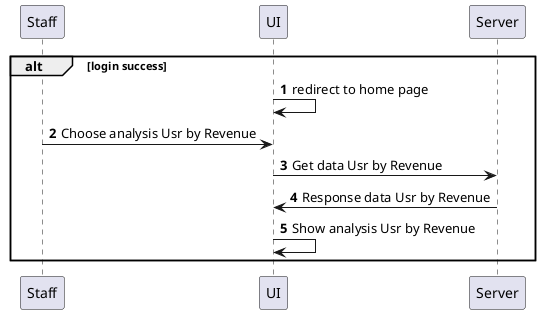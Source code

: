 @startuml
autonumber
' Define participants
participant Staff
participant UI
participant Server

' Define objects
alt login success
    UI -> UI: redirect to home page
    Staff -> UI: Choose analysis Usr by Revenue
    UI -> Server: Get data Usr by Revenue
    Server -> UI: Response data Usr by Revenue
    UI -> UI: Show analysis Usr by Revenue
end
@enduml
